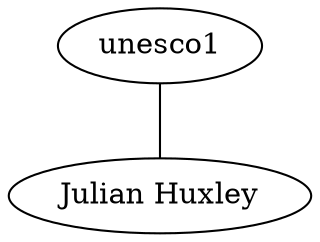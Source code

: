 // Copyright 2022, Antonio Alvarado Hernández

graph uk {
    subgraph leaders {
        jsh1 [
            label="Julian Huxley",
            full="Sir Julian Sorell Huxley FRS",
            link="https://en.wikipedia.org/wiki/Julian_Huxley",
        ];
    };

    unesco1 -- jsh1;
}
